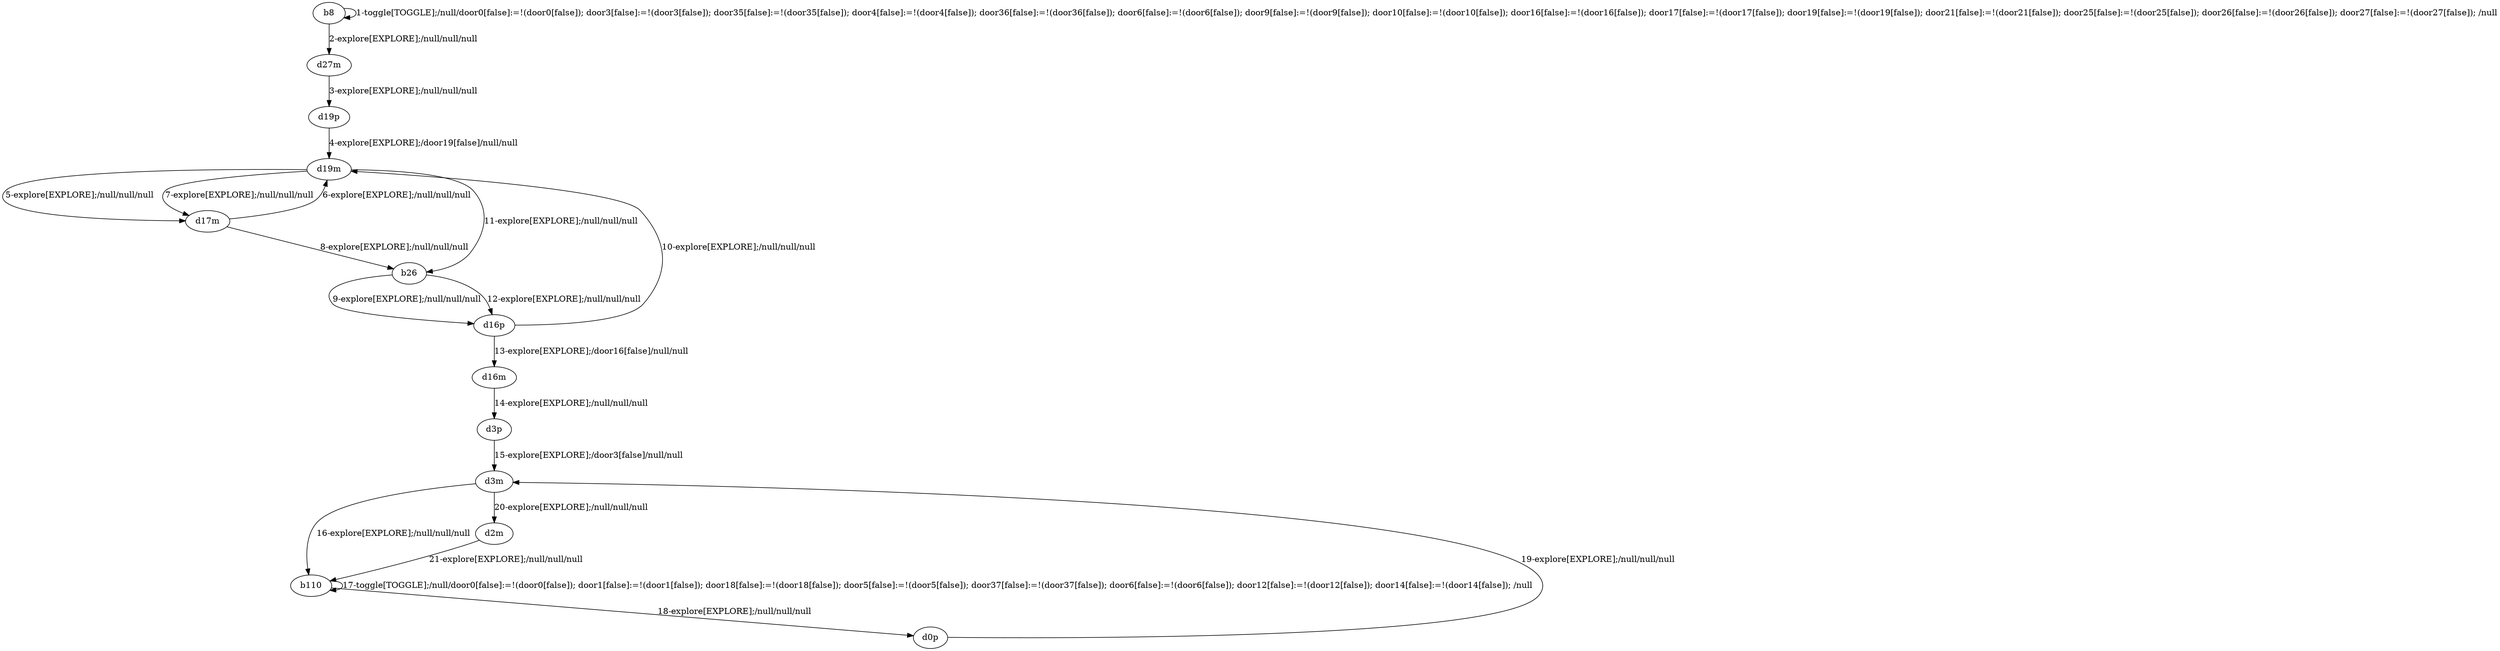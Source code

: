 # Total number of goals covered by this test: 1
# d2m --> b110

digraph g {
"b8" -> "b8" [label = "1-toggle[TOGGLE];/null/door0[false]:=!(door0[false]); door3[false]:=!(door3[false]); door35[false]:=!(door35[false]); door4[false]:=!(door4[false]); door36[false]:=!(door36[false]); door6[false]:=!(door6[false]); door9[false]:=!(door9[false]); door10[false]:=!(door10[false]); door16[false]:=!(door16[false]); door17[false]:=!(door17[false]); door19[false]:=!(door19[false]); door21[false]:=!(door21[false]); door25[false]:=!(door25[false]); door26[false]:=!(door26[false]); door27[false]:=!(door27[false]); /null"];
"b8" -> "d27m" [label = "2-explore[EXPLORE];/null/null/null"];
"d27m" -> "d19p" [label = "3-explore[EXPLORE];/null/null/null"];
"d19p" -> "d19m" [label = "4-explore[EXPLORE];/door19[false]/null/null"];
"d19m" -> "d17m" [label = "5-explore[EXPLORE];/null/null/null"];
"d17m" -> "d19m" [label = "6-explore[EXPLORE];/null/null/null"];
"d19m" -> "d17m" [label = "7-explore[EXPLORE];/null/null/null"];
"d17m" -> "b26" [label = "8-explore[EXPLORE];/null/null/null"];
"b26" -> "d16p" [label = "9-explore[EXPLORE];/null/null/null"];
"d16p" -> "d19m" [label = "10-explore[EXPLORE];/null/null/null"];
"d19m" -> "b26" [label = "11-explore[EXPLORE];/null/null/null"];
"b26" -> "d16p" [label = "12-explore[EXPLORE];/null/null/null"];
"d16p" -> "d16m" [label = "13-explore[EXPLORE];/door16[false]/null/null"];
"d16m" -> "d3p" [label = "14-explore[EXPLORE];/null/null/null"];
"d3p" -> "d3m" [label = "15-explore[EXPLORE];/door3[false]/null/null"];
"d3m" -> "b110" [label = "16-explore[EXPLORE];/null/null/null"];
"b110" -> "b110" [label = "17-toggle[TOGGLE];/null/door0[false]:=!(door0[false]); door1[false]:=!(door1[false]); door18[false]:=!(door18[false]); door5[false]:=!(door5[false]); door37[false]:=!(door37[false]); door6[false]:=!(door6[false]); door12[false]:=!(door12[false]); door14[false]:=!(door14[false]); /null"];
"b110" -> "d0p" [label = "18-explore[EXPLORE];/null/null/null"];
"d0p" -> "d3m" [label = "19-explore[EXPLORE];/null/null/null"];
"d3m" -> "d2m" [label = "20-explore[EXPLORE];/null/null/null"];
"d2m" -> "b110" [label = "21-explore[EXPLORE];/null/null/null"];
}